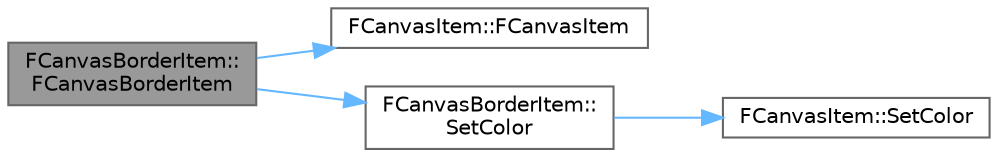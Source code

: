 digraph "FCanvasBorderItem::FCanvasBorderItem"
{
 // INTERACTIVE_SVG=YES
 // LATEX_PDF_SIZE
  bgcolor="transparent";
  edge [fontname=Helvetica,fontsize=10,labelfontname=Helvetica,labelfontsize=10];
  node [fontname=Helvetica,fontsize=10,shape=box,height=0.2,width=0.4];
  rankdir="LR";
  Node1 [id="Node000001",label="FCanvasBorderItem::\lFCanvasBorderItem",height=0.2,width=0.4,color="gray40", fillcolor="grey60", style="filled", fontcolor="black",tooltip="3x3 grid border with tiled frame and tiled interior."];
  Node1 -> Node2 [id="edge1_Node000001_Node000002",color="steelblue1",style="solid",tooltip=" "];
  Node2 [id="Node000002",label="FCanvasItem::FCanvasItem",height=0.2,width=0.4,color="grey40", fillcolor="white", style="filled",URL="$d6/d47/classFCanvasItem.html#a3a2a141fe253f4d591fd93882c4ccbb1",tooltip="Basic render item."];
  Node1 -> Node3 [id="edge2_Node000001_Node000003",color="steelblue1",style="solid",tooltip=" "];
  Node3 [id="Node000003",label="FCanvasBorderItem::\lSetColor",height=0.2,width=0.4,color="grey40", fillcolor="white", style="filled",URL="$dd/d45/classFCanvasBorderItem.html#a6bd061692b322230d371edb255765db2",tooltip=" "];
  Node3 -> Node4 [id="edge3_Node000003_Node000004",color="steelblue1",style="solid",tooltip=" "];
  Node4 [id="Node000004",label="FCanvasItem::SetColor",height=0.2,width=0.4,color="grey40", fillcolor="white", style="filled",URL="$d6/d47/classFCanvasItem.html#ace54ee8fd9c9e0d03b3eee026ddbea81",tooltip=" "];
}
